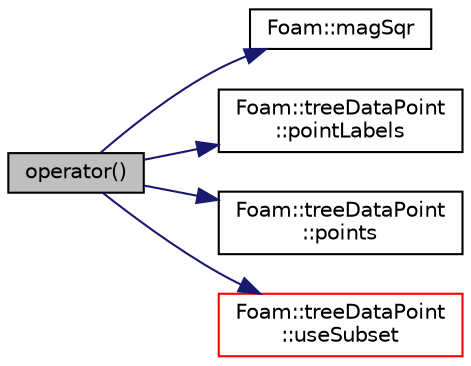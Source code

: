 digraph "operator()"
{
  bgcolor="transparent";
  edge [fontname="Helvetica",fontsize="10",labelfontname="Helvetica",labelfontsize="10"];
  node [fontname="Helvetica",fontsize="10",shape=record];
  rankdir="LR";
  Node1 [label="operator()",height=0.2,width=0.4,color="black", fillcolor="grey75", style="filled", fontcolor="black"];
  Node1 -> Node2 [color="midnightblue",fontsize="10",style="solid",fontname="Helvetica"];
  Node2 [label="Foam::magSqr",height=0.2,width=0.4,color="black",URL="$a10974.html#ae6fff2c6981e6d9618aa5038e69def6e"];
  Node1 -> Node3 [color="midnightblue",fontsize="10",style="solid",fontname="Helvetica"];
  Node3 [label="Foam::treeDataPoint\l::pointLabels",height=0.2,width=0.4,color="black",URL="$a02750.html#ae730a096a396207b3cb79a2e0c548e1e"];
  Node1 -> Node4 [color="midnightblue",fontsize="10",style="solid",fontname="Helvetica"];
  Node4 [label="Foam::treeDataPoint\l::points",height=0.2,width=0.4,color="black",URL="$a02750.html#a73ff9486717e5d8efeb6e9c3f311ad5c"];
  Node1 -> Node5 [color="midnightblue",fontsize="10",style="solid",fontname="Helvetica"];
  Node5 [label="Foam::treeDataPoint\l::useSubset",height=0.2,width=0.4,color="red",URL="$a02750.html#a8e78abceb65d65fe9273d78b5472675d"];
}
